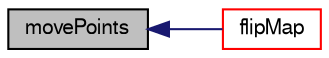 digraph "movePoints"
{
  bgcolor="transparent";
  edge [fontname="FreeSans",fontsize="10",labelfontname="FreeSans",labelfontsize="10"];
  node [fontname="FreeSans",fontsize="10",shape=record];
  rankdir="LR";
  Node3035 [label="movePoints",height=0.2,width=0.4,color="black", fillcolor="grey75", style="filled", fontcolor="black"];
  Node3035 -> Node3036 [dir="back",color="midnightblue",fontsize="10",style="solid",fontname="FreeSans"];
  Node3036 [label="flipMap",height=0.2,width=0.4,color="red",URL="$a27510.html#a03ecd61e4e943657de29efcacd488b19",tooltip="Return face flip map. "];
}
